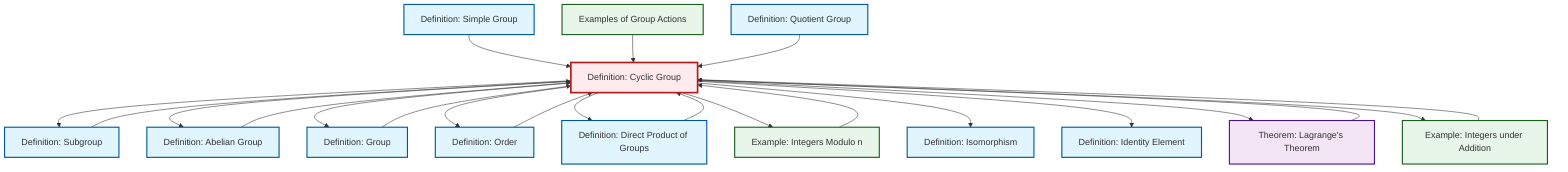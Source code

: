 graph TD
    classDef definition fill:#e1f5fe,stroke:#01579b,stroke-width:2px
    classDef theorem fill:#f3e5f5,stroke:#4a148c,stroke-width:2px
    classDef axiom fill:#fff3e0,stroke:#e65100,stroke-width:2px
    classDef example fill:#e8f5e9,stroke:#1b5e20,stroke-width:2px
    classDef current fill:#ffebee,stroke:#b71c1c,stroke-width:3px
    ex-group-action-examples["Examples of Group Actions"]:::example
    def-cyclic-group["Definition: Cyclic Group"]:::definition
    ex-quotient-integers-mod-n["Example: Integers Modulo n"]:::example
    ex-integers-addition["Example: Integers under Addition"]:::example
    def-subgroup["Definition: Subgroup"]:::definition
    def-quotient-group["Definition: Quotient Group"]:::definition
    def-simple-group["Definition: Simple Group"]:::definition
    def-identity-element["Definition: Identity Element"]:::definition
    def-order["Definition: Order"]:::definition
    def-isomorphism["Definition: Isomorphism"]:::definition
    thm-lagrange["Theorem: Lagrange's Theorem"]:::theorem
    def-abelian-group["Definition: Abelian Group"]:::definition
    def-group["Definition: Group"]:::definition
    def-direct-product["Definition: Direct Product of Groups"]:::definition
    def-abelian-group --> def-cyclic-group
    def-cyclic-group --> def-subgroup
    def-cyclic-group --> def-abelian-group
    thm-lagrange --> def-cyclic-group
    def-cyclic-group --> def-group
    def-simple-group --> def-cyclic-group
    def-subgroup --> def-cyclic-group
    def-cyclic-group --> def-order
    def-cyclic-group --> def-direct-product
    ex-group-action-examples --> def-cyclic-group
    ex-integers-addition --> def-cyclic-group
    def-cyclic-group --> ex-quotient-integers-mod-n
    def-cyclic-group --> def-isomorphism
    def-cyclic-group --> def-identity-element
    ex-quotient-integers-mod-n --> def-cyclic-group
    def-cyclic-group --> thm-lagrange
    def-quotient-group --> def-cyclic-group
    def-group --> def-cyclic-group
    def-order --> def-cyclic-group
    def-direct-product --> def-cyclic-group
    def-cyclic-group --> ex-integers-addition
    class def-cyclic-group current